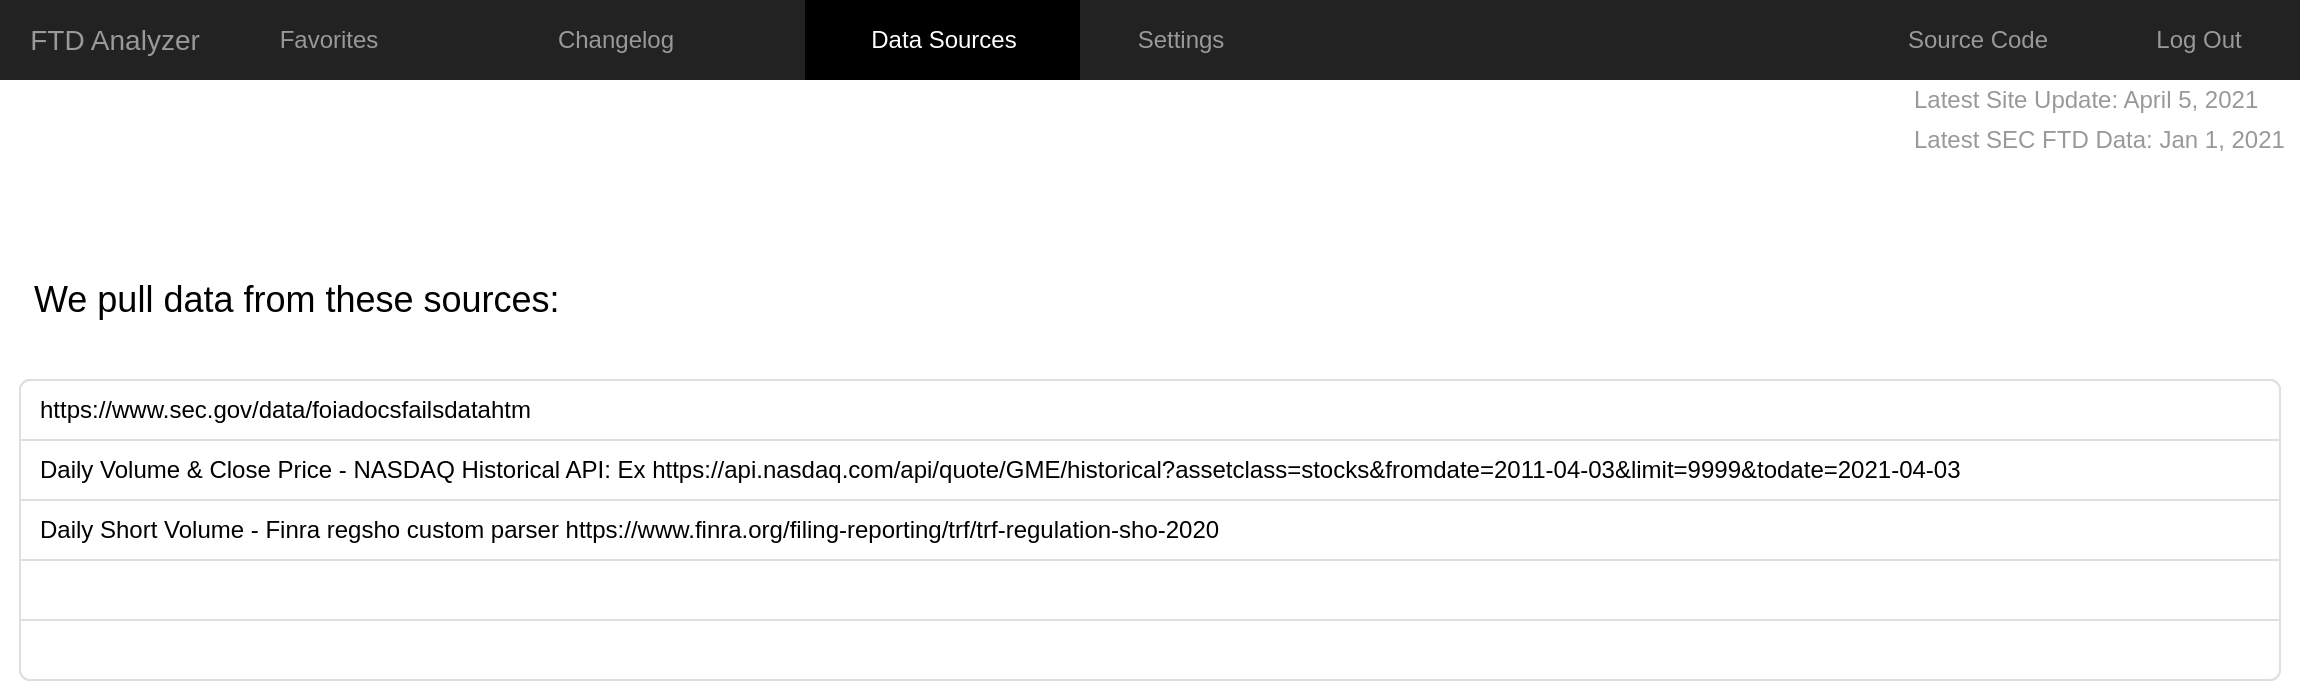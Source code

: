 <mxfile version="14.5.7" type="github">
  <diagram name="Page-1" id="c9db0220-8083-56f3-ca83-edcdcd058819">
    <mxGraphModel dx="1388" dy="743" grid="1" gridSize="10" guides="1" tooltips="1" connect="1" arrows="1" fold="1" page="1" pageScale="1.5" pageWidth="826" pageHeight="1169" background="#ffffff" math="0" shadow="0">
      <root>
        <mxCell id="0" style=";html=1;" />
        <mxCell id="1" style=";html=1;" parent="0" />
        <mxCell id="3d76a8aef4d5c911-1" value="" style="html=1;shadow=0;dashed=0;shape=mxgraph.bootstrap.rect;fillColor=#222222;strokeColor=none;whiteSpace=wrap;rounded=0;fontSize=12;fontColor=#000000;align=center;" parent="1" vertex="1">
          <mxGeometry x="40" y="70" width="1150" height="40" as="geometry" />
        </mxCell>
        <mxCell id="3d76a8aef4d5c911-2" value="FTD Analyzer" style="html=1;shadow=0;dashed=0;strokeColor=none;shape=mxgraph.bootstrap.rect;fontSize=14;whiteSpace=wrap;fillColor=none;fontColor=#999999;" parent="3d76a8aef4d5c911-1" vertex="1">
          <mxGeometry width="115" height="40" as="geometry" />
        </mxCell>
        <mxCell id="3d76a8aef4d5c911-3" value="Favorites" style="html=1;shadow=0;dashed=0;shape=mxgraph.bootstrap.rect;strokeColor=none;spacingRight=30;whiteSpace=wrap;fillColor=none;fontColor=#999999;" parent="3d76a8aef4d5c911-1" vertex="1">
          <mxGeometry x="115" width="129.375" height="40" as="geometry" />
        </mxCell>
        <mxCell id="3d76a8aef4d5c911-4" value="84" style="html=1;shadow=0;dashed=0;shape=mxgraph.bootstrap.rrect;rSize=8;strokeColor=none;fontColor=#ffffff;whiteSpace=wrap;textOpacity=0;fillColor=none;" parent="3d76a8aef4d5c911-3" vertex="1">
          <mxGeometry x="1" y="0.5" width="25" height="16" relative="1" as="geometry">
            <mxPoint x="-30" y="-8" as="offset" />
          </mxGeometry>
        </mxCell>
        <mxCell id="3d76a8aef4d5c911-5" value="&lt;font color=&quot;#999999&quot;&gt;Changelog&lt;/font&gt;" style="html=1;shadow=0;dashed=0;strokeColor=none;shape=mxgraph.bootstrap.rect;spacingRight=30;whiteSpace=wrap;fontColor=#FFFFFF;fillColor=none;" parent="3d76a8aef4d5c911-1" vertex="1">
          <mxGeometry x="244.375" width="158.125" height="40" as="geometry" />
        </mxCell>
        <mxCell id="3d76a8aef4d5c911-6" value="42" style="html=1;shadow=0;dashed=0;shape=mxgraph.bootstrap.rrect;rSize=8;strokeColor=none;fontColor=#ffffff;whiteSpace=wrap;fillColor=none;textOpacity=0;" parent="3d76a8aef4d5c911-5" vertex="1">
          <mxGeometry x="1" y="0.5" width="25" height="16" relative="1" as="geometry">
            <mxPoint x="-30" y="-8" as="offset" />
          </mxGeometry>
        </mxCell>
        <mxCell id="3d76a8aef4d5c911-7" value="Data Sources" style="html=1;shadow=0;dashed=0;strokeColor=none;shape=mxgraph.bootstrap.rect;whiteSpace=wrap;fillColor=#000000;fontColor=#FFFFFF;" parent="3d76a8aef4d5c911-1" vertex="1">
          <mxGeometry x="402.5" width="137.5" height="40" as="geometry" />
        </mxCell>
        <mxCell id="3d76a8aef4d5c911-8" value="Settings" style="html=1;shadow=0;dashed=0;fillColor=none;strokeColor=none;shape=mxgraph.bootstrap.rect;fontColor=#999999;whiteSpace=wrap;" parent="3d76a8aef4d5c911-1" vertex="1">
          <mxGeometry x="540" width="100.625" height="40" as="geometry" />
        </mxCell>
        <mxCell id="3d76a8aef4d5c911-10" value="Log Out" style="html=1;shadow=0;dashed=0;fillColor=none;strokeColor=none;shape=mxgraph.bootstrap.rect;fontColor=#999999;whiteSpace=wrap;" parent="3d76a8aef4d5c911-1" vertex="1">
          <mxGeometry x="1049.375" width="100.625" height="40" as="geometry" />
        </mxCell>
        <mxCell id="doQEG3IyqD5Emsoq-Yl8-25" value="Source Code" style="html=1;shadow=0;dashed=0;fillColor=none;strokeColor=none;shape=mxgraph.bootstrap.rect;fontColor=#999999;whiteSpace=wrap;" parent="3d76a8aef4d5c911-1" vertex="1">
          <mxGeometry x="920" width="137.5" height="40" as="geometry" />
        </mxCell>
        <mxCell id="OUFWiJHkfXgs1Zi_MWCu-25" value="Latest Site Update: April 5, 2021" style="html=1;shadow=0;dashed=0;shape=mxgraph.bootstrap.rect;strokeColor=none;fillColor=none;fontColor=#999999;align=left;spacingLeft=5;whiteSpace=wrap;rounded=0;" parent="1" vertex="1">
          <mxGeometry x="990" y="110" width="200" height="20" as="geometry" />
        </mxCell>
        <mxCell id="OUFWiJHkfXgs1Zi_MWCu-26" value="Latest SEC FTD Data: Jan 1, 2021" style="html=1;shadow=0;dashed=0;shape=mxgraph.bootstrap.rect;strokeColor=none;fillColor=none;fontColor=#999999;align=left;spacingLeft=5;whiteSpace=wrap;rounded=0;" parent="1" vertex="1">
          <mxGeometry x="990" y="130" width="200" height="20" as="geometry" />
        </mxCell>
        <mxCell id="doQEG3IyqD5Emsoq-Yl8-14" value="We pull data from these sources:" style="html=1;shadow=0;dashed=0;shape=mxgraph.bootstrap.rect;strokeColor=none;fillColor=none;align=left;spacingLeft=5;whiteSpace=wrap;rounded=0;fontSize=18;" parent="1" vertex="1">
          <mxGeometry x="50" y="210" width="430" height="20" as="geometry" />
        </mxCell>
        <mxCell id="OujDduBngwZ-swN-WXb4-2" value="" style="html=1;shadow=0;dashed=0;shape=mxgraph.bootstrap.rrect;rSize=5;strokeColor=#DFDFDF;html=1;whiteSpace=wrap;fillColor=#FFFFFF;fontColor=#000000;" parent="1" vertex="1">
          <mxGeometry x="50" y="260" width="1130" height="150" as="geometry" />
        </mxCell>
        <UserObject label="https://www.sec.gov/data/foiadocsfailsdatahtm" link="https://www.sec.gov/data/foiadocsfailsdatahtm" id="OujDduBngwZ-swN-WXb4-3">
          <mxCell style="strokeColor=inherit;fillColor=inherit;gradientColor=inherit;fontColor=inherit;html=1;shadow=0;dashed=0;shape=mxgraph.bootstrap.topButton;rSize=5;perimeter=none;whiteSpace=wrap;resizeWidth=1;align=left;spacing=10;" parent="OujDduBngwZ-swN-WXb4-2" vertex="1">
            <mxGeometry width="1130" height="30" relative="1" as="geometry" />
          </mxCell>
        </UserObject>
        <mxCell id="OujDduBngwZ-swN-WXb4-4" value="Daily Volume &amp;amp; Close Price - NASDAQ Historical API: Ex&amp;nbsp;https://api.nasdaq.com/api/quote/GME/historical?assetclass=stocks&amp;amp;fromdate=2011-04-03&amp;amp;limit=9999&amp;amp;todate=2021-04-03" style="strokeColor=inherit;fillColor=inherit;gradientColor=inherit;fontColor=inherit;html=1;shadow=0;dashed=0;perimeter=none;whiteSpace=wrap;resizeWidth=1;align=left;spacing=10;" parent="OujDduBngwZ-swN-WXb4-2" vertex="1">
          <mxGeometry width="1130" height="30" relative="1" as="geometry">
            <mxPoint y="30" as="offset" />
          </mxGeometry>
        </mxCell>
        <mxCell id="OujDduBngwZ-swN-WXb4-5" value="Daily Short Volume - Finra regsho custom parser&amp;nbsp;https://www.finra.org/filing-reporting/trf/trf-regulation-sho-2020" style="strokeColor=inherit;fillColor=inherit;gradientColor=inherit;fontColor=inherit;html=1;shadow=0;dashed=0;perimeter=none;whiteSpace=wrap;resizeWidth=1;align=left;spacing=10;" parent="OujDduBngwZ-swN-WXb4-2" vertex="1">
          <mxGeometry width="1130" height="30" relative="1" as="geometry">
            <mxPoint y="60" as="offset" />
          </mxGeometry>
        </mxCell>
        <mxCell id="OujDduBngwZ-swN-WXb4-6" value="" style="strokeColor=inherit;fillColor=inherit;gradientColor=inherit;fontColor=inherit;html=1;shadow=0;dashed=0;perimeter=none;whiteSpace=wrap;resizeWidth=1;align=left;spacing=10;" parent="OujDduBngwZ-swN-WXb4-2" vertex="1">
          <mxGeometry width="1130" height="30" relative="1" as="geometry">
            <mxPoint y="90" as="offset" />
          </mxGeometry>
        </mxCell>
        <mxCell id="OujDduBngwZ-swN-WXb4-7" value="" style="strokeColor=inherit;fillColor=inherit;gradientColor=inherit;fontColor=inherit;html=1;shadow=0;dashed=0;shape=mxgraph.bootstrap.bottomButton;rSize=5;perimeter=none;whiteSpace=wrap;resizeWidth=1;resizeHeight=0;align=left;spacing=10;" parent="OujDduBngwZ-swN-WXb4-2" vertex="1">
          <mxGeometry y="1" width="1130" height="30" relative="1" as="geometry">
            <mxPoint y="-30" as="offset" />
          </mxGeometry>
        </mxCell>
      </root>
    </mxGraphModel>
  </diagram>
</mxfile>
